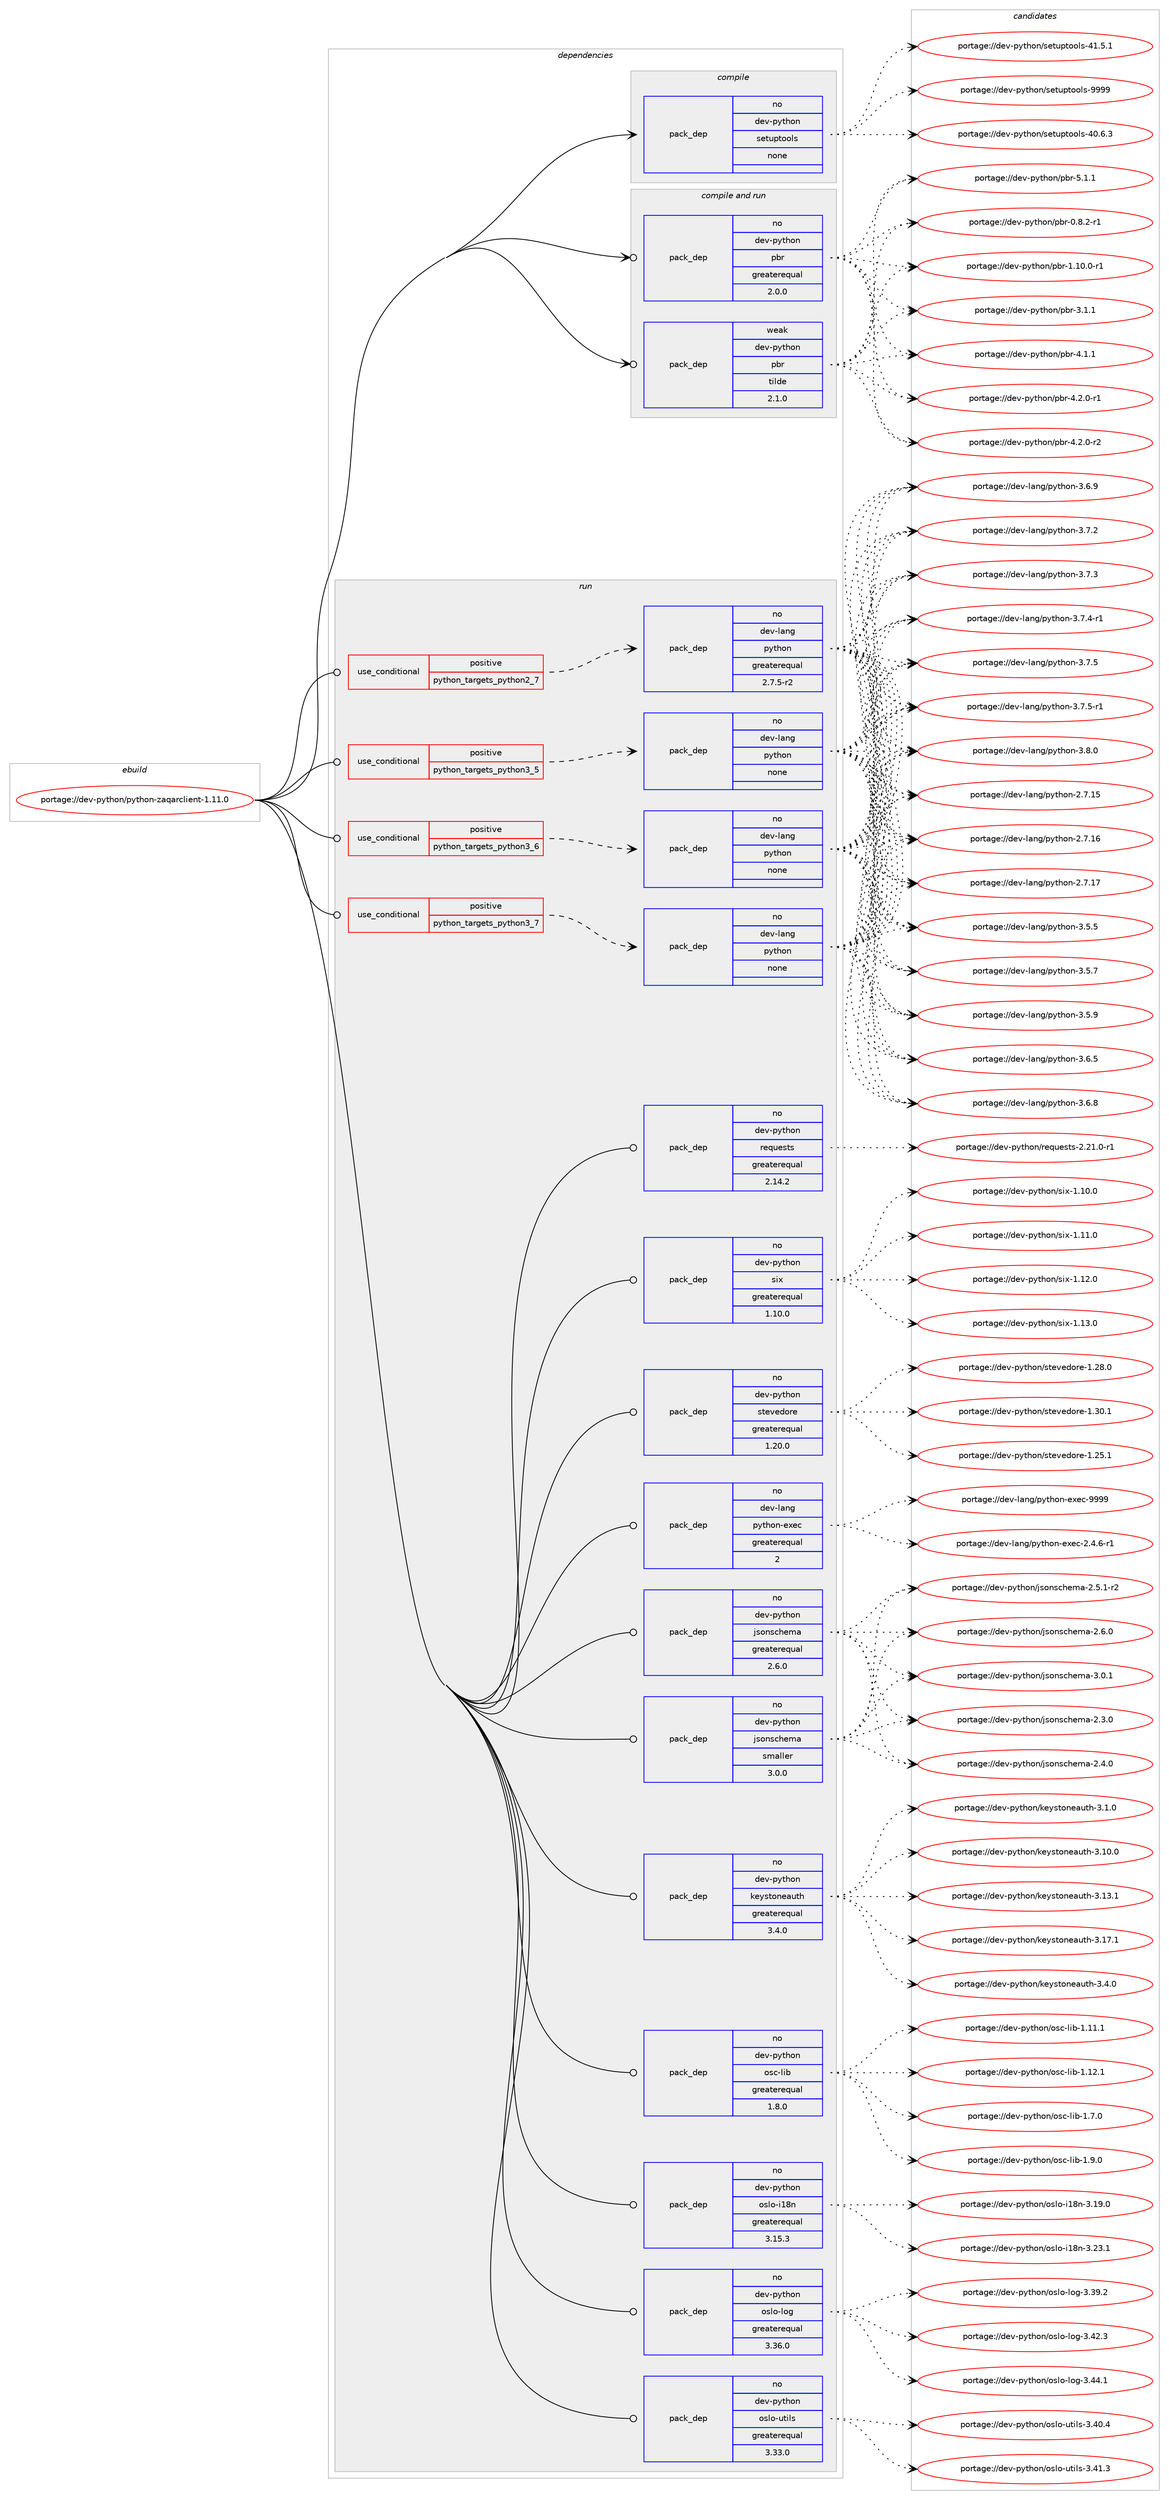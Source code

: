 digraph prolog {

# *************
# Graph options
# *************

newrank=true;
concentrate=true;
compound=true;
graph [rankdir=LR,fontname=Helvetica,fontsize=10,ranksep=1.5];#, ranksep=2.5, nodesep=0.2];
edge  [arrowhead=vee];
node  [fontname=Helvetica,fontsize=10];

# **********
# The ebuild
# **********

subgraph cluster_leftcol {
color=gray;
rank=same;
label=<<i>ebuild</i>>;
id [label="portage://dev-python/python-zaqarclient-1.11.0", color=red, width=4, href="../dev-python/python-zaqarclient-1.11.0.svg"];
}

# ****************
# The dependencies
# ****************

subgraph cluster_midcol {
color=gray;
label=<<i>dependencies</i>>;
subgraph cluster_compile {
fillcolor="#eeeeee";
style=filled;
label=<<i>compile</i>>;
subgraph pack127821 {
dependency168659 [label=<<TABLE BORDER="0" CELLBORDER="1" CELLSPACING="0" CELLPADDING="4" WIDTH="220"><TR><TD ROWSPAN="6" CELLPADDING="30">pack_dep</TD></TR><TR><TD WIDTH="110">no</TD></TR><TR><TD>dev-python</TD></TR><TR><TD>setuptools</TD></TR><TR><TD>none</TD></TR><TR><TD></TD></TR></TABLE>>, shape=none, color=blue];
}
id:e -> dependency168659:w [weight=20,style="solid",arrowhead="vee"];
}
subgraph cluster_compileandrun {
fillcolor="#eeeeee";
style=filled;
label=<<i>compile and run</i>>;
subgraph pack127822 {
dependency168660 [label=<<TABLE BORDER="0" CELLBORDER="1" CELLSPACING="0" CELLPADDING="4" WIDTH="220"><TR><TD ROWSPAN="6" CELLPADDING="30">pack_dep</TD></TR><TR><TD WIDTH="110">no</TD></TR><TR><TD>dev-python</TD></TR><TR><TD>pbr</TD></TR><TR><TD>greaterequal</TD></TR><TR><TD>2.0.0</TD></TR></TABLE>>, shape=none, color=blue];
}
id:e -> dependency168660:w [weight=20,style="solid",arrowhead="odotvee"];
subgraph pack127823 {
dependency168661 [label=<<TABLE BORDER="0" CELLBORDER="1" CELLSPACING="0" CELLPADDING="4" WIDTH="220"><TR><TD ROWSPAN="6" CELLPADDING="30">pack_dep</TD></TR><TR><TD WIDTH="110">weak</TD></TR><TR><TD>dev-python</TD></TR><TR><TD>pbr</TD></TR><TR><TD>tilde</TD></TR><TR><TD>2.1.0</TD></TR></TABLE>>, shape=none, color=blue];
}
id:e -> dependency168661:w [weight=20,style="solid",arrowhead="odotvee"];
}
subgraph cluster_run {
fillcolor="#eeeeee";
style=filled;
label=<<i>run</i>>;
subgraph cond37434 {
dependency168662 [label=<<TABLE BORDER="0" CELLBORDER="1" CELLSPACING="0" CELLPADDING="4"><TR><TD ROWSPAN="3" CELLPADDING="10">use_conditional</TD></TR><TR><TD>positive</TD></TR><TR><TD>python_targets_python2_7</TD></TR></TABLE>>, shape=none, color=red];
subgraph pack127824 {
dependency168663 [label=<<TABLE BORDER="0" CELLBORDER="1" CELLSPACING="0" CELLPADDING="4" WIDTH="220"><TR><TD ROWSPAN="6" CELLPADDING="30">pack_dep</TD></TR><TR><TD WIDTH="110">no</TD></TR><TR><TD>dev-lang</TD></TR><TR><TD>python</TD></TR><TR><TD>greaterequal</TD></TR><TR><TD>2.7.5-r2</TD></TR></TABLE>>, shape=none, color=blue];
}
dependency168662:e -> dependency168663:w [weight=20,style="dashed",arrowhead="vee"];
}
id:e -> dependency168662:w [weight=20,style="solid",arrowhead="odot"];
subgraph cond37435 {
dependency168664 [label=<<TABLE BORDER="0" CELLBORDER="1" CELLSPACING="0" CELLPADDING="4"><TR><TD ROWSPAN="3" CELLPADDING="10">use_conditional</TD></TR><TR><TD>positive</TD></TR><TR><TD>python_targets_python3_5</TD></TR></TABLE>>, shape=none, color=red];
subgraph pack127825 {
dependency168665 [label=<<TABLE BORDER="0" CELLBORDER="1" CELLSPACING="0" CELLPADDING="4" WIDTH="220"><TR><TD ROWSPAN="6" CELLPADDING="30">pack_dep</TD></TR><TR><TD WIDTH="110">no</TD></TR><TR><TD>dev-lang</TD></TR><TR><TD>python</TD></TR><TR><TD>none</TD></TR><TR><TD></TD></TR></TABLE>>, shape=none, color=blue];
}
dependency168664:e -> dependency168665:w [weight=20,style="dashed",arrowhead="vee"];
}
id:e -> dependency168664:w [weight=20,style="solid",arrowhead="odot"];
subgraph cond37436 {
dependency168666 [label=<<TABLE BORDER="0" CELLBORDER="1" CELLSPACING="0" CELLPADDING="4"><TR><TD ROWSPAN="3" CELLPADDING="10">use_conditional</TD></TR><TR><TD>positive</TD></TR><TR><TD>python_targets_python3_6</TD></TR></TABLE>>, shape=none, color=red];
subgraph pack127826 {
dependency168667 [label=<<TABLE BORDER="0" CELLBORDER="1" CELLSPACING="0" CELLPADDING="4" WIDTH="220"><TR><TD ROWSPAN="6" CELLPADDING="30">pack_dep</TD></TR><TR><TD WIDTH="110">no</TD></TR><TR><TD>dev-lang</TD></TR><TR><TD>python</TD></TR><TR><TD>none</TD></TR><TR><TD></TD></TR></TABLE>>, shape=none, color=blue];
}
dependency168666:e -> dependency168667:w [weight=20,style="dashed",arrowhead="vee"];
}
id:e -> dependency168666:w [weight=20,style="solid",arrowhead="odot"];
subgraph cond37437 {
dependency168668 [label=<<TABLE BORDER="0" CELLBORDER="1" CELLSPACING="0" CELLPADDING="4"><TR><TD ROWSPAN="3" CELLPADDING="10">use_conditional</TD></TR><TR><TD>positive</TD></TR><TR><TD>python_targets_python3_7</TD></TR></TABLE>>, shape=none, color=red];
subgraph pack127827 {
dependency168669 [label=<<TABLE BORDER="0" CELLBORDER="1" CELLSPACING="0" CELLPADDING="4" WIDTH="220"><TR><TD ROWSPAN="6" CELLPADDING="30">pack_dep</TD></TR><TR><TD WIDTH="110">no</TD></TR><TR><TD>dev-lang</TD></TR><TR><TD>python</TD></TR><TR><TD>none</TD></TR><TR><TD></TD></TR></TABLE>>, shape=none, color=blue];
}
dependency168668:e -> dependency168669:w [weight=20,style="dashed",arrowhead="vee"];
}
id:e -> dependency168668:w [weight=20,style="solid",arrowhead="odot"];
subgraph pack127828 {
dependency168670 [label=<<TABLE BORDER="0" CELLBORDER="1" CELLSPACING="0" CELLPADDING="4" WIDTH="220"><TR><TD ROWSPAN="6" CELLPADDING="30">pack_dep</TD></TR><TR><TD WIDTH="110">no</TD></TR><TR><TD>dev-lang</TD></TR><TR><TD>python-exec</TD></TR><TR><TD>greaterequal</TD></TR><TR><TD>2</TD></TR></TABLE>>, shape=none, color=blue];
}
id:e -> dependency168670:w [weight=20,style="solid",arrowhead="odot"];
subgraph pack127829 {
dependency168671 [label=<<TABLE BORDER="0" CELLBORDER="1" CELLSPACING="0" CELLPADDING="4" WIDTH="220"><TR><TD ROWSPAN="6" CELLPADDING="30">pack_dep</TD></TR><TR><TD WIDTH="110">no</TD></TR><TR><TD>dev-python</TD></TR><TR><TD>jsonschema</TD></TR><TR><TD>greaterequal</TD></TR><TR><TD>2.6.0</TD></TR></TABLE>>, shape=none, color=blue];
}
id:e -> dependency168671:w [weight=20,style="solid",arrowhead="odot"];
subgraph pack127830 {
dependency168672 [label=<<TABLE BORDER="0" CELLBORDER="1" CELLSPACING="0" CELLPADDING="4" WIDTH="220"><TR><TD ROWSPAN="6" CELLPADDING="30">pack_dep</TD></TR><TR><TD WIDTH="110">no</TD></TR><TR><TD>dev-python</TD></TR><TR><TD>jsonschema</TD></TR><TR><TD>smaller</TD></TR><TR><TD>3.0.0</TD></TR></TABLE>>, shape=none, color=blue];
}
id:e -> dependency168672:w [weight=20,style="solid",arrowhead="odot"];
subgraph pack127831 {
dependency168673 [label=<<TABLE BORDER="0" CELLBORDER="1" CELLSPACING="0" CELLPADDING="4" WIDTH="220"><TR><TD ROWSPAN="6" CELLPADDING="30">pack_dep</TD></TR><TR><TD WIDTH="110">no</TD></TR><TR><TD>dev-python</TD></TR><TR><TD>keystoneauth</TD></TR><TR><TD>greaterequal</TD></TR><TR><TD>3.4.0</TD></TR></TABLE>>, shape=none, color=blue];
}
id:e -> dependency168673:w [weight=20,style="solid",arrowhead="odot"];
subgraph pack127832 {
dependency168674 [label=<<TABLE BORDER="0" CELLBORDER="1" CELLSPACING="0" CELLPADDING="4" WIDTH="220"><TR><TD ROWSPAN="6" CELLPADDING="30">pack_dep</TD></TR><TR><TD WIDTH="110">no</TD></TR><TR><TD>dev-python</TD></TR><TR><TD>osc-lib</TD></TR><TR><TD>greaterequal</TD></TR><TR><TD>1.8.0</TD></TR></TABLE>>, shape=none, color=blue];
}
id:e -> dependency168674:w [weight=20,style="solid",arrowhead="odot"];
subgraph pack127833 {
dependency168675 [label=<<TABLE BORDER="0" CELLBORDER="1" CELLSPACING="0" CELLPADDING="4" WIDTH="220"><TR><TD ROWSPAN="6" CELLPADDING="30">pack_dep</TD></TR><TR><TD WIDTH="110">no</TD></TR><TR><TD>dev-python</TD></TR><TR><TD>oslo-i18n</TD></TR><TR><TD>greaterequal</TD></TR><TR><TD>3.15.3</TD></TR></TABLE>>, shape=none, color=blue];
}
id:e -> dependency168675:w [weight=20,style="solid",arrowhead="odot"];
subgraph pack127834 {
dependency168676 [label=<<TABLE BORDER="0" CELLBORDER="1" CELLSPACING="0" CELLPADDING="4" WIDTH="220"><TR><TD ROWSPAN="6" CELLPADDING="30">pack_dep</TD></TR><TR><TD WIDTH="110">no</TD></TR><TR><TD>dev-python</TD></TR><TR><TD>oslo-log</TD></TR><TR><TD>greaterequal</TD></TR><TR><TD>3.36.0</TD></TR></TABLE>>, shape=none, color=blue];
}
id:e -> dependency168676:w [weight=20,style="solid",arrowhead="odot"];
subgraph pack127835 {
dependency168677 [label=<<TABLE BORDER="0" CELLBORDER="1" CELLSPACING="0" CELLPADDING="4" WIDTH="220"><TR><TD ROWSPAN="6" CELLPADDING="30">pack_dep</TD></TR><TR><TD WIDTH="110">no</TD></TR><TR><TD>dev-python</TD></TR><TR><TD>oslo-utils</TD></TR><TR><TD>greaterequal</TD></TR><TR><TD>3.33.0</TD></TR></TABLE>>, shape=none, color=blue];
}
id:e -> dependency168677:w [weight=20,style="solid",arrowhead="odot"];
subgraph pack127836 {
dependency168678 [label=<<TABLE BORDER="0" CELLBORDER="1" CELLSPACING="0" CELLPADDING="4" WIDTH="220"><TR><TD ROWSPAN="6" CELLPADDING="30">pack_dep</TD></TR><TR><TD WIDTH="110">no</TD></TR><TR><TD>dev-python</TD></TR><TR><TD>requests</TD></TR><TR><TD>greaterequal</TD></TR><TR><TD>2.14.2</TD></TR></TABLE>>, shape=none, color=blue];
}
id:e -> dependency168678:w [weight=20,style="solid",arrowhead="odot"];
subgraph pack127837 {
dependency168679 [label=<<TABLE BORDER="0" CELLBORDER="1" CELLSPACING="0" CELLPADDING="4" WIDTH="220"><TR><TD ROWSPAN="6" CELLPADDING="30">pack_dep</TD></TR><TR><TD WIDTH="110">no</TD></TR><TR><TD>dev-python</TD></TR><TR><TD>six</TD></TR><TR><TD>greaterequal</TD></TR><TR><TD>1.10.0</TD></TR></TABLE>>, shape=none, color=blue];
}
id:e -> dependency168679:w [weight=20,style="solid",arrowhead="odot"];
subgraph pack127838 {
dependency168680 [label=<<TABLE BORDER="0" CELLBORDER="1" CELLSPACING="0" CELLPADDING="4" WIDTH="220"><TR><TD ROWSPAN="6" CELLPADDING="30">pack_dep</TD></TR><TR><TD WIDTH="110">no</TD></TR><TR><TD>dev-python</TD></TR><TR><TD>stevedore</TD></TR><TR><TD>greaterequal</TD></TR><TR><TD>1.20.0</TD></TR></TABLE>>, shape=none, color=blue];
}
id:e -> dependency168680:w [weight=20,style="solid",arrowhead="odot"];
}
}

# **************
# The candidates
# **************

subgraph cluster_choices {
rank=same;
color=gray;
label=<<i>candidates</i>>;

subgraph choice127821 {
color=black;
nodesep=1;
choiceportage100101118451121211161041111104711510111611711211611111110811545524846544651 [label="portage://dev-python/setuptools-40.6.3", color=red, width=4,href="../dev-python/setuptools-40.6.3.svg"];
choiceportage100101118451121211161041111104711510111611711211611111110811545524946534649 [label="portage://dev-python/setuptools-41.5.1", color=red, width=4,href="../dev-python/setuptools-41.5.1.svg"];
choiceportage10010111845112121116104111110471151011161171121161111111081154557575757 [label="portage://dev-python/setuptools-9999", color=red, width=4,href="../dev-python/setuptools-9999.svg"];
dependency168659:e -> choiceportage100101118451121211161041111104711510111611711211611111110811545524846544651:w [style=dotted,weight="100"];
dependency168659:e -> choiceportage100101118451121211161041111104711510111611711211611111110811545524946534649:w [style=dotted,weight="100"];
dependency168659:e -> choiceportage10010111845112121116104111110471151011161171121161111111081154557575757:w [style=dotted,weight="100"];
}
subgraph choice127822 {
color=black;
nodesep=1;
choiceportage1001011184511212111610411111047112981144548465646504511449 [label="portage://dev-python/pbr-0.8.2-r1", color=red, width=4,href="../dev-python/pbr-0.8.2-r1.svg"];
choiceportage100101118451121211161041111104711298114454946494846484511449 [label="portage://dev-python/pbr-1.10.0-r1", color=red, width=4,href="../dev-python/pbr-1.10.0-r1.svg"];
choiceportage100101118451121211161041111104711298114455146494649 [label="portage://dev-python/pbr-3.1.1", color=red, width=4,href="../dev-python/pbr-3.1.1.svg"];
choiceportage100101118451121211161041111104711298114455246494649 [label="portage://dev-python/pbr-4.1.1", color=red, width=4,href="../dev-python/pbr-4.1.1.svg"];
choiceportage1001011184511212111610411111047112981144552465046484511449 [label="portage://dev-python/pbr-4.2.0-r1", color=red, width=4,href="../dev-python/pbr-4.2.0-r1.svg"];
choiceportage1001011184511212111610411111047112981144552465046484511450 [label="portage://dev-python/pbr-4.2.0-r2", color=red, width=4,href="../dev-python/pbr-4.2.0-r2.svg"];
choiceportage100101118451121211161041111104711298114455346494649 [label="portage://dev-python/pbr-5.1.1", color=red, width=4,href="../dev-python/pbr-5.1.1.svg"];
dependency168660:e -> choiceportage1001011184511212111610411111047112981144548465646504511449:w [style=dotted,weight="100"];
dependency168660:e -> choiceportage100101118451121211161041111104711298114454946494846484511449:w [style=dotted,weight="100"];
dependency168660:e -> choiceportage100101118451121211161041111104711298114455146494649:w [style=dotted,weight="100"];
dependency168660:e -> choiceportage100101118451121211161041111104711298114455246494649:w [style=dotted,weight="100"];
dependency168660:e -> choiceportage1001011184511212111610411111047112981144552465046484511449:w [style=dotted,weight="100"];
dependency168660:e -> choiceportage1001011184511212111610411111047112981144552465046484511450:w [style=dotted,weight="100"];
dependency168660:e -> choiceportage100101118451121211161041111104711298114455346494649:w [style=dotted,weight="100"];
}
subgraph choice127823 {
color=black;
nodesep=1;
choiceportage1001011184511212111610411111047112981144548465646504511449 [label="portage://dev-python/pbr-0.8.2-r1", color=red, width=4,href="../dev-python/pbr-0.8.2-r1.svg"];
choiceportage100101118451121211161041111104711298114454946494846484511449 [label="portage://dev-python/pbr-1.10.0-r1", color=red, width=4,href="../dev-python/pbr-1.10.0-r1.svg"];
choiceportage100101118451121211161041111104711298114455146494649 [label="portage://dev-python/pbr-3.1.1", color=red, width=4,href="../dev-python/pbr-3.1.1.svg"];
choiceportage100101118451121211161041111104711298114455246494649 [label="portage://dev-python/pbr-4.1.1", color=red, width=4,href="../dev-python/pbr-4.1.1.svg"];
choiceportage1001011184511212111610411111047112981144552465046484511449 [label="portage://dev-python/pbr-4.2.0-r1", color=red, width=4,href="../dev-python/pbr-4.2.0-r1.svg"];
choiceportage1001011184511212111610411111047112981144552465046484511450 [label="portage://dev-python/pbr-4.2.0-r2", color=red, width=4,href="../dev-python/pbr-4.2.0-r2.svg"];
choiceportage100101118451121211161041111104711298114455346494649 [label="portage://dev-python/pbr-5.1.1", color=red, width=4,href="../dev-python/pbr-5.1.1.svg"];
dependency168661:e -> choiceportage1001011184511212111610411111047112981144548465646504511449:w [style=dotted,weight="100"];
dependency168661:e -> choiceportage100101118451121211161041111104711298114454946494846484511449:w [style=dotted,weight="100"];
dependency168661:e -> choiceportage100101118451121211161041111104711298114455146494649:w [style=dotted,weight="100"];
dependency168661:e -> choiceportage100101118451121211161041111104711298114455246494649:w [style=dotted,weight="100"];
dependency168661:e -> choiceportage1001011184511212111610411111047112981144552465046484511449:w [style=dotted,weight="100"];
dependency168661:e -> choiceportage1001011184511212111610411111047112981144552465046484511450:w [style=dotted,weight="100"];
dependency168661:e -> choiceportage100101118451121211161041111104711298114455346494649:w [style=dotted,weight="100"];
}
subgraph choice127824 {
color=black;
nodesep=1;
choiceportage10010111845108971101034711212111610411111045504655464953 [label="portage://dev-lang/python-2.7.15", color=red, width=4,href="../dev-lang/python-2.7.15.svg"];
choiceportage10010111845108971101034711212111610411111045504655464954 [label="portage://dev-lang/python-2.7.16", color=red, width=4,href="../dev-lang/python-2.7.16.svg"];
choiceportage10010111845108971101034711212111610411111045504655464955 [label="portage://dev-lang/python-2.7.17", color=red, width=4,href="../dev-lang/python-2.7.17.svg"];
choiceportage100101118451089711010347112121116104111110455146534653 [label="portage://dev-lang/python-3.5.5", color=red, width=4,href="../dev-lang/python-3.5.5.svg"];
choiceportage100101118451089711010347112121116104111110455146534655 [label="portage://dev-lang/python-3.5.7", color=red, width=4,href="../dev-lang/python-3.5.7.svg"];
choiceportage100101118451089711010347112121116104111110455146534657 [label="portage://dev-lang/python-3.5.9", color=red, width=4,href="../dev-lang/python-3.5.9.svg"];
choiceportage100101118451089711010347112121116104111110455146544653 [label="portage://dev-lang/python-3.6.5", color=red, width=4,href="../dev-lang/python-3.6.5.svg"];
choiceportage100101118451089711010347112121116104111110455146544656 [label="portage://dev-lang/python-3.6.8", color=red, width=4,href="../dev-lang/python-3.6.8.svg"];
choiceportage100101118451089711010347112121116104111110455146544657 [label="portage://dev-lang/python-3.6.9", color=red, width=4,href="../dev-lang/python-3.6.9.svg"];
choiceportage100101118451089711010347112121116104111110455146554650 [label="portage://dev-lang/python-3.7.2", color=red, width=4,href="../dev-lang/python-3.7.2.svg"];
choiceportage100101118451089711010347112121116104111110455146554651 [label="portage://dev-lang/python-3.7.3", color=red, width=4,href="../dev-lang/python-3.7.3.svg"];
choiceportage1001011184510897110103471121211161041111104551465546524511449 [label="portage://dev-lang/python-3.7.4-r1", color=red, width=4,href="../dev-lang/python-3.7.4-r1.svg"];
choiceportage100101118451089711010347112121116104111110455146554653 [label="portage://dev-lang/python-3.7.5", color=red, width=4,href="../dev-lang/python-3.7.5.svg"];
choiceportage1001011184510897110103471121211161041111104551465546534511449 [label="portage://dev-lang/python-3.7.5-r1", color=red, width=4,href="../dev-lang/python-3.7.5-r1.svg"];
choiceportage100101118451089711010347112121116104111110455146564648 [label="portage://dev-lang/python-3.8.0", color=red, width=4,href="../dev-lang/python-3.8.0.svg"];
dependency168663:e -> choiceportage10010111845108971101034711212111610411111045504655464953:w [style=dotted,weight="100"];
dependency168663:e -> choiceportage10010111845108971101034711212111610411111045504655464954:w [style=dotted,weight="100"];
dependency168663:e -> choiceportage10010111845108971101034711212111610411111045504655464955:w [style=dotted,weight="100"];
dependency168663:e -> choiceportage100101118451089711010347112121116104111110455146534653:w [style=dotted,weight="100"];
dependency168663:e -> choiceportage100101118451089711010347112121116104111110455146534655:w [style=dotted,weight="100"];
dependency168663:e -> choiceportage100101118451089711010347112121116104111110455146534657:w [style=dotted,weight="100"];
dependency168663:e -> choiceportage100101118451089711010347112121116104111110455146544653:w [style=dotted,weight="100"];
dependency168663:e -> choiceportage100101118451089711010347112121116104111110455146544656:w [style=dotted,weight="100"];
dependency168663:e -> choiceportage100101118451089711010347112121116104111110455146544657:w [style=dotted,weight="100"];
dependency168663:e -> choiceportage100101118451089711010347112121116104111110455146554650:w [style=dotted,weight="100"];
dependency168663:e -> choiceportage100101118451089711010347112121116104111110455146554651:w [style=dotted,weight="100"];
dependency168663:e -> choiceportage1001011184510897110103471121211161041111104551465546524511449:w [style=dotted,weight="100"];
dependency168663:e -> choiceportage100101118451089711010347112121116104111110455146554653:w [style=dotted,weight="100"];
dependency168663:e -> choiceportage1001011184510897110103471121211161041111104551465546534511449:w [style=dotted,weight="100"];
dependency168663:e -> choiceportage100101118451089711010347112121116104111110455146564648:w [style=dotted,weight="100"];
}
subgraph choice127825 {
color=black;
nodesep=1;
choiceportage10010111845108971101034711212111610411111045504655464953 [label="portage://dev-lang/python-2.7.15", color=red, width=4,href="../dev-lang/python-2.7.15.svg"];
choiceportage10010111845108971101034711212111610411111045504655464954 [label="portage://dev-lang/python-2.7.16", color=red, width=4,href="../dev-lang/python-2.7.16.svg"];
choiceportage10010111845108971101034711212111610411111045504655464955 [label="portage://dev-lang/python-2.7.17", color=red, width=4,href="../dev-lang/python-2.7.17.svg"];
choiceportage100101118451089711010347112121116104111110455146534653 [label="portage://dev-lang/python-3.5.5", color=red, width=4,href="../dev-lang/python-3.5.5.svg"];
choiceportage100101118451089711010347112121116104111110455146534655 [label="portage://dev-lang/python-3.5.7", color=red, width=4,href="../dev-lang/python-3.5.7.svg"];
choiceportage100101118451089711010347112121116104111110455146534657 [label="portage://dev-lang/python-3.5.9", color=red, width=4,href="../dev-lang/python-3.5.9.svg"];
choiceportage100101118451089711010347112121116104111110455146544653 [label="portage://dev-lang/python-3.6.5", color=red, width=4,href="../dev-lang/python-3.6.5.svg"];
choiceportage100101118451089711010347112121116104111110455146544656 [label="portage://dev-lang/python-3.6.8", color=red, width=4,href="../dev-lang/python-3.6.8.svg"];
choiceportage100101118451089711010347112121116104111110455146544657 [label="portage://dev-lang/python-3.6.9", color=red, width=4,href="../dev-lang/python-3.6.9.svg"];
choiceportage100101118451089711010347112121116104111110455146554650 [label="portage://dev-lang/python-3.7.2", color=red, width=4,href="../dev-lang/python-3.7.2.svg"];
choiceportage100101118451089711010347112121116104111110455146554651 [label="portage://dev-lang/python-3.7.3", color=red, width=4,href="../dev-lang/python-3.7.3.svg"];
choiceportage1001011184510897110103471121211161041111104551465546524511449 [label="portage://dev-lang/python-3.7.4-r1", color=red, width=4,href="../dev-lang/python-3.7.4-r1.svg"];
choiceportage100101118451089711010347112121116104111110455146554653 [label="portage://dev-lang/python-3.7.5", color=red, width=4,href="../dev-lang/python-3.7.5.svg"];
choiceportage1001011184510897110103471121211161041111104551465546534511449 [label="portage://dev-lang/python-3.7.5-r1", color=red, width=4,href="../dev-lang/python-3.7.5-r1.svg"];
choiceportage100101118451089711010347112121116104111110455146564648 [label="portage://dev-lang/python-3.8.0", color=red, width=4,href="../dev-lang/python-3.8.0.svg"];
dependency168665:e -> choiceportage10010111845108971101034711212111610411111045504655464953:w [style=dotted,weight="100"];
dependency168665:e -> choiceportage10010111845108971101034711212111610411111045504655464954:w [style=dotted,weight="100"];
dependency168665:e -> choiceportage10010111845108971101034711212111610411111045504655464955:w [style=dotted,weight="100"];
dependency168665:e -> choiceportage100101118451089711010347112121116104111110455146534653:w [style=dotted,weight="100"];
dependency168665:e -> choiceportage100101118451089711010347112121116104111110455146534655:w [style=dotted,weight="100"];
dependency168665:e -> choiceportage100101118451089711010347112121116104111110455146534657:w [style=dotted,weight="100"];
dependency168665:e -> choiceportage100101118451089711010347112121116104111110455146544653:w [style=dotted,weight="100"];
dependency168665:e -> choiceportage100101118451089711010347112121116104111110455146544656:w [style=dotted,weight="100"];
dependency168665:e -> choiceportage100101118451089711010347112121116104111110455146544657:w [style=dotted,weight="100"];
dependency168665:e -> choiceportage100101118451089711010347112121116104111110455146554650:w [style=dotted,weight="100"];
dependency168665:e -> choiceportage100101118451089711010347112121116104111110455146554651:w [style=dotted,weight="100"];
dependency168665:e -> choiceportage1001011184510897110103471121211161041111104551465546524511449:w [style=dotted,weight="100"];
dependency168665:e -> choiceportage100101118451089711010347112121116104111110455146554653:w [style=dotted,weight="100"];
dependency168665:e -> choiceportage1001011184510897110103471121211161041111104551465546534511449:w [style=dotted,weight="100"];
dependency168665:e -> choiceportage100101118451089711010347112121116104111110455146564648:w [style=dotted,weight="100"];
}
subgraph choice127826 {
color=black;
nodesep=1;
choiceportage10010111845108971101034711212111610411111045504655464953 [label="portage://dev-lang/python-2.7.15", color=red, width=4,href="../dev-lang/python-2.7.15.svg"];
choiceportage10010111845108971101034711212111610411111045504655464954 [label="portage://dev-lang/python-2.7.16", color=red, width=4,href="../dev-lang/python-2.7.16.svg"];
choiceportage10010111845108971101034711212111610411111045504655464955 [label="portage://dev-lang/python-2.7.17", color=red, width=4,href="../dev-lang/python-2.7.17.svg"];
choiceportage100101118451089711010347112121116104111110455146534653 [label="portage://dev-lang/python-3.5.5", color=red, width=4,href="../dev-lang/python-3.5.5.svg"];
choiceportage100101118451089711010347112121116104111110455146534655 [label="portage://dev-lang/python-3.5.7", color=red, width=4,href="../dev-lang/python-3.5.7.svg"];
choiceportage100101118451089711010347112121116104111110455146534657 [label="portage://dev-lang/python-3.5.9", color=red, width=4,href="../dev-lang/python-3.5.9.svg"];
choiceportage100101118451089711010347112121116104111110455146544653 [label="portage://dev-lang/python-3.6.5", color=red, width=4,href="../dev-lang/python-3.6.5.svg"];
choiceportage100101118451089711010347112121116104111110455146544656 [label="portage://dev-lang/python-3.6.8", color=red, width=4,href="../dev-lang/python-3.6.8.svg"];
choiceportage100101118451089711010347112121116104111110455146544657 [label="portage://dev-lang/python-3.6.9", color=red, width=4,href="../dev-lang/python-3.6.9.svg"];
choiceportage100101118451089711010347112121116104111110455146554650 [label="portage://dev-lang/python-3.7.2", color=red, width=4,href="../dev-lang/python-3.7.2.svg"];
choiceportage100101118451089711010347112121116104111110455146554651 [label="portage://dev-lang/python-3.7.3", color=red, width=4,href="../dev-lang/python-3.7.3.svg"];
choiceportage1001011184510897110103471121211161041111104551465546524511449 [label="portage://dev-lang/python-3.7.4-r1", color=red, width=4,href="../dev-lang/python-3.7.4-r1.svg"];
choiceportage100101118451089711010347112121116104111110455146554653 [label="portage://dev-lang/python-3.7.5", color=red, width=4,href="../dev-lang/python-3.7.5.svg"];
choiceportage1001011184510897110103471121211161041111104551465546534511449 [label="portage://dev-lang/python-3.7.5-r1", color=red, width=4,href="../dev-lang/python-3.7.5-r1.svg"];
choiceportage100101118451089711010347112121116104111110455146564648 [label="portage://dev-lang/python-3.8.0", color=red, width=4,href="../dev-lang/python-3.8.0.svg"];
dependency168667:e -> choiceportage10010111845108971101034711212111610411111045504655464953:w [style=dotted,weight="100"];
dependency168667:e -> choiceportage10010111845108971101034711212111610411111045504655464954:w [style=dotted,weight="100"];
dependency168667:e -> choiceportage10010111845108971101034711212111610411111045504655464955:w [style=dotted,weight="100"];
dependency168667:e -> choiceportage100101118451089711010347112121116104111110455146534653:w [style=dotted,weight="100"];
dependency168667:e -> choiceportage100101118451089711010347112121116104111110455146534655:w [style=dotted,weight="100"];
dependency168667:e -> choiceportage100101118451089711010347112121116104111110455146534657:w [style=dotted,weight="100"];
dependency168667:e -> choiceportage100101118451089711010347112121116104111110455146544653:w [style=dotted,weight="100"];
dependency168667:e -> choiceportage100101118451089711010347112121116104111110455146544656:w [style=dotted,weight="100"];
dependency168667:e -> choiceportage100101118451089711010347112121116104111110455146544657:w [style=dotted,weight="100"];
dependency168667:e -> choiceportage100101118451089711010347112121116104111110455146554650:w [style=dotted,weight="100"];
dependency168667:e -> choiceportage100101118451089711010347112121116104111110455146554651:w [style=dotted,weight="100"];
dependency168667:e -> choiceportage1001011184510897110103471121211161041111104551465546524511449:w [style=dotted,weight="100"];
dependency168667:e -> choiceportage100101118451089711010347112121116104111110455146554653:w [style=dotted,weight="100"];
dependency168667:e -> choiceportage1001011184510897110103471121211161041111104551465546534511449:w [style=dotted,weight="100"];
dependency168667:e -> choiceportage100101118451089711010347112121116104111110455146564648:w [style=dotted,weight="100"];
}
subgraph choice127827 {
color=black;
nodesep=1;
choiceportage10010111845108971101034711212111610411111045504655464953 [label="portage://dev-lang/python-2.7.15", color=red, width=4,href="../dev-lang/python-2.7.15.svg"];
choiceportage10010111845108971101034711212111610411111045504655464954 [label="portage://dev-lang/python-2.7.16", color=red, width=4,href="../dev-lang/python-2.7.16.svg"];
choiceportage10010111845108971101034711212111610411111045504655464955 [label="portage://dev-lang/python-2.7.17", color=red, width=4,href="../dev-lang/python-2.7.17.svg"];
choiceportage100101118451089711010347112121116104111110455146534653 [label="portage://dev-lang/python-3.5.5", color=red, width=4,href="../dev-lang/python-3.5.5.svg"];
choiceportage100101118451089711010347112121116104111110455146534655 [label="portage://dev-lang/python-3.5.7", color=red, width=4,href="../dev-lang/python-3.5.7.svg"];
choiceportage100101118451089711010347112121116104111110455146534657 [label="portage://dev-lang/python-3.5.9", color=red, width=4,href="../dev-lang/python-3.5.9.svg"];
choiceportage100101118451089711010347112121116104111110455146544653 [label="portage://dev-lang/python-3.6.5", color=red, width=4,href="../dev-lang/python-3.6.5.svg"];
choiceportage100101118451089711010347112121116104111110455146544656 [label="portage://dev-lang/python-3.6.8", color=red, width=4,href="../dev-lang/python-3.6.8.svg"];
choiceportage100101118451089711010347112121116104111110455146544657 [label="portage://dev-lang/python-3.6.9", color=red, width=4,href="../dev-lang/python-3.6.9.svg"];
choiceportage100101118451089711010347112121116104111110455146554650 [label="portage://dev-lang/python-3.7.2", color=red, width=4,href="../dev-lang/python-3.7.2.svg"];
choiceportage100101118451089711010347112121116104111110455146554651 [label="portage://dev-lang/python-3.7.3", color=red, width=4,href="../dev-lang/python-3.7.3.svg"];
choiceportage1001011184510897110103471121211161041111104551465546524511449 [label="portage://dev-lang/python-3.7.4-r1", color=red, width=4,href="../dev-lang/python-3.7.4-r1.svg"];
choiceportage100101118451089711010347112121116104111110455146554653 [label="portage://dev-lang/python-3.7.5", color=red, width=4,href="../dev-lang/python-3.7.5.svg"];
choiceportage1001011184510897110103471121211161041111104551465546534511449 [label="portage://dev-lang/python-3.7.5-r1", color=red, width=4,href="../dev-lang/python-3.7.5-r1.svg"];
choiceportage100101118451089711010347112121116104111110455146564648 [label="portage://dev-lang/python-3.8.0", color=red, width=4,href="../dev-lang/python-3.8.0.svg"];
dependency168669:e -> choiceportage10010111845108971101034711212111610411111045504655464953:w [style=dotted,weight="100"];
dependency168669:e -> choiceportage10010111845108971101034711212111610411111045504655464954:w [style=dotted,weight="100"];
dependency168669:e -> choiceportage10010111845108971101034711212111610411111045504655464955:w [style=dotted,weight="100"];
dependency168669:e -> choiceportage100101118451089711010347112121116104111110455146534653:w [style=dotted,weight="100"];
dependency168669:e -> choiceportage100101118451089711010347112121116104111110455146534655:w [style=dotted,weight="100"];
dependency168669:e -> choiceportage100101118451089711010347112121116104111110455146534657:w [style=dotted,weight="100"];
dependency168669:e -> choiceportage100101118451089711010347112121116104111110455146544653:w [style=dotted,weight="100"];
dependency168669:e -> choiceportage100101118451089711010347112121116104111110455146544656:w [style=dotted,weight="100"];
dependency168669:e -> choiceportage100101118451089711010347112121116104111110455146544657:w [style=dotted,weight="100"];
dependency168669:e -> choiceportage100101118451089711010347112121116104111110455146554650:w [style=dotted,weight="100"];
dependency168669:e -> choiceportage100101118451089711010347112121116104111110455146554651:w [style=dotted,weight="100"];
dependency168669:e -> choiceportage1001011184510897110103471121211161041111104551465546524511449:w [style=dotted,weight="100"];
dependency168669:e -> choiceportage100101118451089711010347112121116104111110455146554653:w [style=dotted,weight="100"];
dependency168669:e -> choiceportage1001011184510897110103471121211161041111104551465546534511449:w [style=dotted,weight="100"];
dependency168669:e -> choiceportage100101118451089711010347112121116104111110455146564648:w [style=dotted,weight="100"];
}
subgraph choice127828 {
color=black;
nodesep=1;
choiceportage10010111845108971101034711212111610411111045101120101994550465246544511449 [label="portage://dev-lang/python-exec-2.4.6-r1", color=red, width=4,href="../dev-lang/python-exec-2.4.6-r1.svg"];
choiceportage10010111845108971101034711212111610411111045101120101994557575757 [label="portage://dev-lang/python-exec-9999", color=red, width=4,href="../dev-lang/python-exec-9999.svg"];
dependency168670:e -> choiceportage10010111845108971101034711212111610411111045101120101994550465246544511449:w [style=dotted,weight="100"];
dependency168670:e -> choiceportage10010111845108971101034711212111610411111045101120101994557575757:w [style=dotted,weight="100"];
}
subgraph choice127829 {
color=black;
nodesep=1;
choiceportage10010111845112121116104111110471061151111101159910410110997455046514648 [label="portage://dev-python/jsonschema-2.3.0", color=red, width=4,href="../dev-python/jsonschema-2.3.0.svg"];
choiceportage10010111845112121116104111110471061151111101159910410110997455046524648 [label="portage://dev-python/jsonschema-2.4.0", color=red, width=4,href="../dev-python/jsonschema-2.4.0.svg"];
choiceportage100101118451121211161041111104710611511111011599104101109974550465346494511450 [label="portage://dev-python/jsonschema-2.5.1-r2", color=red, width=4,href="../dev-python/jsonschema-2.5.1-r2.svg"];
choiceportage10010111845112121116104111110471061151111101159910410110997455046544648 [label="portage://dev-python/jsonschema-2.6.0", color=red, width=4,href="../dev-python/jsonschema-2.6.0.svg"];
choiceportage10010111845112121116104111110471061151111101159910410110997455146484649 [label="portage://dev-python/jsonschema-3.0.1", color=red, width=4,href="../dev-python/jsonschema-3.0.1.svg"];
dependency168671:e -> choiceportage10010111845112121116104111110471061151111101159910410110997455046514648:w [style=dotted,weight="100"];
dependency168671:e -> choiceportage10010111845112121116104111110471061151111101159910410110997455046524648:w [style=dotted,weight="100"];
dependency168671:e -> choiceportage100101118451121211161041111104710611511111011599104101109974550465346494511450:w [style=dotted,weight="100"];
dependency168671:e -> choiceportage10010111845112121116104111110471061151111101159910410110997455046544648:w [style=dotted,weight="100"];
dependency168671:e -> choiceportage10010111845112121116104111110471061151111101159910410110997455146484649:w [style=dotted,weight="100"];
}
subgraph choice127830 {
color=black;
nodesep=1;
choiceportage10010111845112121116104111110471061151111101159910410110997455046514648 [label="portage://dev-python/jsonschema-2.3.0", color=red, width=4,href="../dev-python/jsonschema-2.3.0.svg"];
choiceportage10010111845112121116104111110471061151111101159910410110997455046524648 [label="portage://dev-python/jsonschema-2.4.0", color=red, width=4,href="../dev-python/jsonschema-2.4.0.svg"];
choiceportage100101118451121211161041111104710611511111011599104101109974550465346494511450 [label="portage://dev-python/jsonschema-2.5.1-r2", color=red, width=4,href="../dev-python/jsonschema-2.5.1-r2.svg"];
choiceportage10010111845112121116104111110471061151111101159910410110997455046544648 [label="portage://dev-python/jsonschema-2.6.0", color=red, width=4,href="../dev-python/jsonschema-2.6.0.svg"];
choiceportage10010111845112121116104111110471061151111101159910410110997455146484649 [label="portage://dev-python/jsonschema-3.0.1", color=red, width=4,href="../dev-python/jsonschema-3.0.1.svg"];
dependency168672:e -> choiceportage10010111845112121116104111110471061151111101159910410110997455046514648:w [style=dotted,weight="100"];
dependency168672:e -> choiceportage10010111845112121116104111110471061151111101159910410110997455046524648:w [style=dotted,weight="100"];
dependency168672:e -> choiceportage100101118451121211161041111104710611511111011599104101109974550465346494511450:w [style=dotted,weight="100"];
dependency168672:e -> choiceportage10010111845112121116104111110471061151111101159910410110997455046544648:w [style=dotted,weight="100"];
dependency168672:e -> choiceportage10010111845112121116104111110471061151111101159910410110997455146484649:w [style=dotted,weight="100"];
}
subgraph choice127831 {
color=black;
nodesep=1;
choiceportage100101118451121211161041111104710710112111511611111010197117116104455146494648 [label="portage://dev-python/keystoneauth-3.1.0", color=red, width=4,href="../dev-python/keystoneauth-3.1.0.svg"];
choiceportage10010111845112121116104111110471071011211151161111101019711711610445514649484648 [label="portage://dev-python/keystoneauth-3.10.0", color=red, width=4,href="../dev-python/keystoneauth-3.10.0.svg"];
choiceportage10010111845112121116104111110471071011211151161111101019711711610445514649514649 [label="portage://dev-python/keystoneauth-3.13.1", color=red, width=4,href="../dev-python/keystoneauth-3.13.1.svg"];
choiceportage10010111845112121116104111110471071011211151161111101019711711610445514649554649 [label="portage://dev-python/keystoneauth-3.17.1", color=red, width=4,href="../dev-python/keystoneauth-3.17.1.svg"];
choiceportage100101118451121211161041111104710710112111511611111010197117116104455146524648 [label="portage://dev-python/keystoneauth-3.4.0", color=red, width=4,href="../dev-python/keystoneauth-3.4.0.svg"];
dependency168673:e -> choiceportage100101118451121211161041111104710710112111511611111010197117116104455146494648:w [style=dotted,weight="100"];
dependency168673:e -> choiceportage10010111845112121116104111110471071011211151161111101019711711610445514649484648:w [style=dotted,weight="100"];
dependency168673:e -> choiceportage10010111845112121116104111110471071011211151161111101019711711610445514649514649:w [style=dotted,weight="100"];
dependency168673:e -> choiceportage10010111845112121116104111110471071011211151161111101019711711610445514649554649:w [style=dotted,weight="100"];
dependency168673:e -> choiceportage100101118451121211161041111104710710112111511611111010197117116104455146524648:w [style=dotted,weight="100"];
}
subgraph choice127832 {
color=black;
nodesep=1;
choiceportage100101118451121211161041111104711111599451081059845494649494649 [label="portage://dev-python/osc-lib-1.11.1", color=red, width=4,href="../dev-python/osc-lib-1.11.1.svg"];
choiceportage100101118451121211161041111104711111599451081059845494649504649 [label="portage://dev-python/osc-lib-1.12.1", color=red, width=4,href="../dev-python/osc-lib-1.12.1.svg"];
choiceportage1001011184511212111610411111047111115994510810598454946554648 [label="portage://dev-python/osc-lib-1.7.0", color=red, width=4,href="../dev-python/osc-lib-1.7.0.svg"];
choiceportage1001011184511212111610411111047111115994510810598454946574648 [label="portage://dev-python/osc-lib-1.9.0", color=red, width=4,href="../dev-python/osc-lib-1.9.0.svg"];
dependency168674:e -> choiceportage100101118451121211161041111104711111599451081059845494649494649:w [style=dotted,weight="100"];
dependency168674:e -> choiceportage100101118451121211161041111104711111599451081059845494649504649:w [style=dotted,weight="100"];
dependency168674:e -> choiceportage1001011184511212111610411111047111115994510810598454946554648:w [style=dotted,weight="100"];
dependency168674:e -> choiceportage1001011184511212111610411111047111115994510810598454946574648:w [style=dotted,weight="100"];
}
subgraph choice127833 {
color=black;
nodesep=1;
choiceportage100101118451121211161041111104711111510811145105495611045514649574648 [label="portage://dev-python/oslo-i18n-3.19.0", color=red, width=4,href="../dev-python/oslo-i18n-3.19.0.svg"];
choiceportage100101118451121211161041111104711111510811145105495611045514650514649 [label="portage://dev-python/oslo-i18n-3.23.1", color=red, width=4,href="../dev-python/oslo-i18n-3.23.1.svg"];
dependency168675:e -> choiceportage100101118451121211161041111104711111510811145105495611045514649574648:w [style=dotted,weight="100"];
dependency168675:e -> choiceportage100101118451121211161041111104711111510811145105495611045514650514649:w [style=dotted,weight="100"];
}
subgraph choice127834 {
color=black;
nodesep=1;
choiceportage10010111845112121116104111110471111151081114510811110345514651574650 [label="portage://dev-python/oslo-log-3.39.2", color=red, width=4,href="../dev-python/oslo-log-3.39.2.svg"];
choiceportage10010111845112121116104111110471111151081114510811110345514652504651 [label="portage://dev-python/oslo-log-3.42.3", color=red, width=4,href="../dev-python/oslo-log-3.42.3.svg"];
choiceportage10010111845112121116104111110471111151081114510811110345514652524649 [label="portage://dev-python/oslo-log-3.44.1", color=red, width=4,href="../dev-python/oslo-log-3.44.1.svg"];
dependency168676:e -> choiceportage10010111845112121116104111110471111151081114510811110345514651574650:w [style=dotted,weight="100"];
dependency168676:e -> choiceportage10010111845112121116104111110471111151081114510811110345514652504651:w [style=dotted,weight="100"];
dependency168676:e -> choiceportage10010111845112121116104111110471111151081114510811110345514652524649:w [style=dotted,weight="100"];
}
subgraph choice127835 {
color=black;
nodesep=1;
choiceportage10010111845112121116104111110471111151081114511711610510811545514652484652 [label="portage://dev-python/oslo-utils-3.40.4", color=red, width=4,href="../dev-python/oslo-utils-3.40.4.svg"];
choiceportage10010111845112121116104111110471111151081114511711610510811545514652494651 [label="portage://dev-python/oslo-utils-3.41.3", color=red, width=4,href="../dev-python/oslo-utils-3.41.3.svg"];
dependency168677:e -> choiceportage10010111845112121116104111110471111151081114511711610510811545514652484652:w [style=dotted,weight="100"];
dependency168677:e -> choiceportage10010111845112121116104111110471111151081114511711610510811545514652494651:w [style=dotted,weight="100"];
}
subgraph choice127836 {
color=black;
nodesep=1;
choiceportage1001011184511212111610411111047114101113117101115116115455046504946484511449 [label="portage://dev-python/requests-2.21.0-r1", color=red, width=4,href="../dev-python/requests-2.21.0-r1.svg"];
dependency168678:e -> choiceportage1001011184511212111610411111047114101113117101115116115455046504946484511449:w [style=dotted,weight="100"];
}
subgraph choice127837 {
color=black;
nodesep=1;
choiceportage100101118451121211161041111104711510512045494649484648 [label="portage://dev-python/six-1.10.0", color=red, width=4,href="../dev-python/six-1.10.0.svg"];
choiceportage100101118451121211161041111104711510512045494649494648 [label="portage://dev-python/six-1.11.0", color=red, width=4,href="../dev-python/six-1.11.0.svg"];
choiceportage100101118451121211161041111104711510512045494649504648 [label="portage://dev-python/six-1.12.0", color=red, width=4,href="../dev-python/six-1.12.0.svg"];
choiceportage100101118451121211161041111104711510512045494649514648 [label="portage://dev-python/six-1.13.0", color=red, width=4,href="../dev-python/six-1.13.0.svg"];
dependency168679:e -> choiceportage100101118451121211161041111104711510512045494649484648:w [style=dotted,weight="100"];
dependency168679:e -> choiceportage100101118451121211161041111104711510512045494649494648:w [style=dotted,weight="100"];
dependency168679:e -> choiceportage100101118451121211161041111104711510512045494649504648:w [style=dotted,weight="100"];
dependency168679:e -> choiceportage100101118451121211161041111104711510512045494649514648:w [style=dotted,weight="100"];
}
subgraph choice127838 {
color=black;
nodesep=1;
choiceportage100101118451121211161041111104711511610111810110011111410145494650534649 [label="portage://dev-python/stevedore-1.25.1", color=red, width=4,href="../dev-python/stevedore-1.25.1.svg"];
choiceportage100101118451121211161041111104711511610111810110011111410145494650564648 [label="portage://dev-python/stevedore-1.28.0", color=red, width=4,href="../dev-python/stevedore-1.28.0.svg"];
choiceportage100101118451121211161041111104711511610111810110011111410145494651484649 [label="portage://dev-python/stevedore-1.30.1", color=red, width=4,href="../dev-python/stevedore-1.30.1.svg"];
dependency168680:e -> choiceportage100101118451121211161041111104711511610111810110011111410145494650534649:w [style=dotted,weight="100"];
dependency168680:e -> choiceportage100101118451121211161041111104711511610111810110011111410145494650564648:w [style=dotted,weight="100"];
dependency168680:e -> choiceportage100101118451121211161041111104711511610111810110011111410145494651484649:w [style=dotted,weight="100"];
}
}

}
